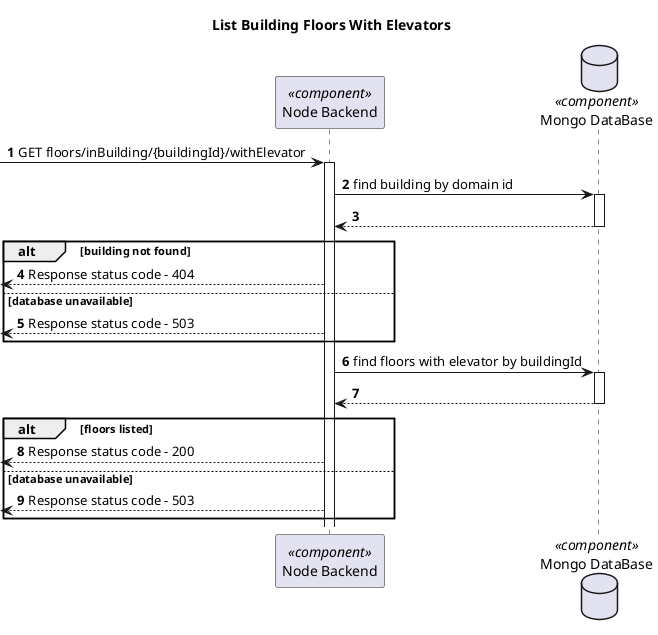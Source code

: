 @startuml Process View - Level 3

autonumber
skinparam packageStyle rect

title List Building Floors With Elevators

participant "Node Backend" as BE <<component>>
database "Mongo DataBase" as DB <<component>>

-> BE: GET floors/inBuilding/{buildingId}/withElevator

'Find Building by Domain ID'

activate BE

BE -> DB: find building by domain id

activate DB

DB --> BE:

deactivate DB

alt building not found

  <-- BE: Response status code - 404

else database unavailable

  <-- BE: Response status code - 503

end


'Find Elevators by Building ID'

activate BE

BE -> DB: find floors with elevator by buildingId

activate DB

DB --> BE:

deactivate DB

alt  floors listed

  <-- BE: Response status code - 200

else database unavailable

  <-- BE: Response status code - 503

end

@enduml
